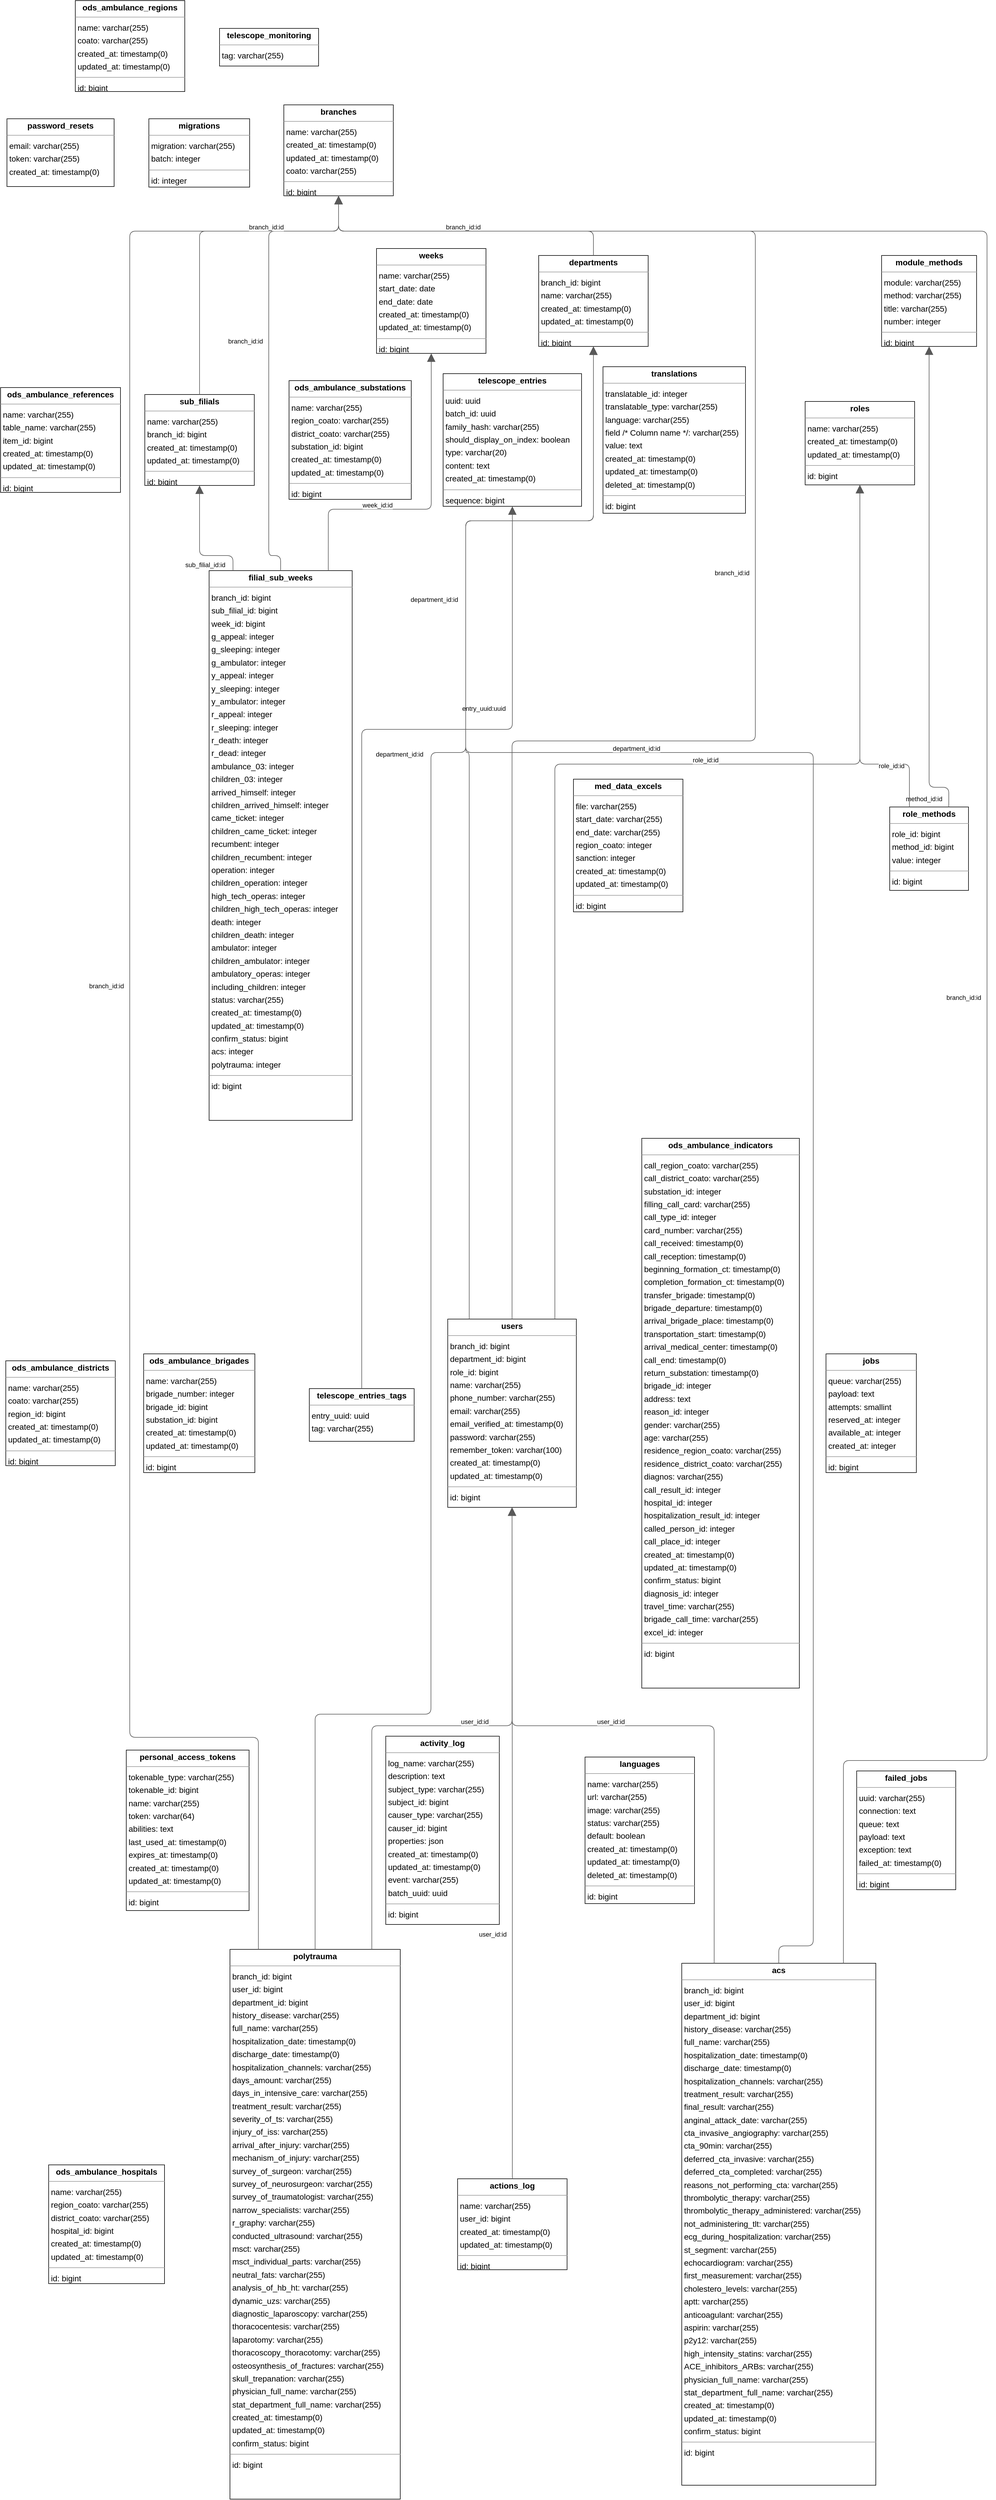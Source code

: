 <mxGraphModel dx="0" dy="0" grid="1" gridSize="10" guides="1" tooltips="1" connect="1" arrows="1" fold="1" page="0" pageScale="1" background="none" math="0" shadow="0">
  <root>
    <mxCell id="0" />
    <mxCell id="1" parent="0" />
    <mxCell id="node19" parent="1" vertex="1" value="&lt;p style=&quot;margin:0px;margin-top:4px;text-align:center;&quot;&gt;&lt;b&gt;acs&lt;/b&gt;&lt;/p&gt;&lt;hr size=&quot;1&quot;/&gt;&lt;p style=&quot;margin:0 0 0 4px;line-height:1.6;&quot;&gt; branch_id: bigint&lt;br/&gt; user_id: bigint&lt;br/&gt; department_id: bigint&lt;br/&gt; history_disease: varchar(255)&lt;br/&gt; full_name: varchar(255)&lt;br/&gt; hospitalization_date: timestamp(0)&lt;br/&gt; discharge_date: timestamp(0)&lt;br/&gt; hospitalization_channels: varchar(255)&lt;br/&gt; treatment_result: varchar(255)&lt;br/&gt; final_result: varchar(255)&lt;br/&gt; anginal_attack_date: varchar(255)&lt;br/&gt; cta_invasive_angiography: varchar(255)&lt;br/&gt; cta_90min: varchar(255)&lt;br/&gt; deferred_cta_invasive: varchar(255)&lt;br/&gt; deferred_cta_completed: varchar(255)&lt;br/&gt; reasons_not_performing_cta: varchar(255)&lt;br/&gt; thrombolytic_therapy: varchar(255)&lt;br/&gt; thrombolytic_therapy_administered: varchar(255)&lt;br/&gt; not_administering_tlt: varchar(255)&lt;br/&gt; ecg_during_hospitalization: varchar(255)&lt;br/&gt; st_segment: varchar(255)&lt;br/&gt; echocardiogram: varchar(255)&lt;br/&gt; first_measurement: varchar(255)&lt;br/&gt; cholestero_levels: varchar(255)&lt;br/&gt; aptt: varchar(255)&lt;br/&gt; anticoagulant: varchar(255)&lt;br/&gt; aspirin: varchar(255)&lt;br/&gt; p2y12: varchar(255)&lt;br/&gt; high_intensity_statins: varchar(255)&lt;br/&gt; ACE_inhibitors_ARBs: varchar(255)&lt;br/&gt; physician_full_name: varchar(255)&lt;br/&gt; stat_department_full_name: varchar(255)&lt;br/&gt; created_at: timestamp(0)&lt;br/&gt; updated_at: timestamp(0)&lt;br/&gt; confirm_status: bigint&lt;/p&gt;&lt;hr size=&quot;1&quot;/&gt;&lt;p style=&quot;margin:0 0 0 4px;line-height:1.6;&quot;&gt; id: bigint&lt;/p&gt;" style="verticalAlign=top;align=left;overflow=fill;fontSize=14;fontFamily=Helvetica;html=1;rounded=0;shadow=0;comic=0;labelBackgroundColor=none;strokeWidth=1;">
      <mxGeometry x="1009" y="2914" width="335" height="901" as="geometry" />
    </mxCell>
    <mxCell id="node12" parent="1" vertex="1" value="&lt;p style=&quot;margin:0px;margin-top:4px;text-align:center;&quot;&gt;&lt;b&gt;actions_log&lt;/b&gt;&lt;/p&gt;&lt;hr size=&quot;1&quot;/&gt;&lt;p style=&quot;margin:0 0 0 4px;line-height:1.6;&quot;&gt; name: varchar(255)&lt;br/&gt; user_id: bigint&lt;br/&gt; created_at: timestamp(0)&lt;br/&gt; updated_at: timestamp(0)&lt;/p&gt;&lt;hr size=&quot;1&quot;/&gt;&lt;p style=&quot;margin:0 0 0 4px;line-height:1.6;&quot;&gt; id: bigint&lt;/p&gt;" style="verticalAlign=top;align=left;overflow=fill;fontSize=14;fontFamily=Helvetica;html=1;rounded=0;shadow=0;comic=0;labelBackgroundColor=none;strokeWidth=1;">
      <mxGeometry x="622" y="3286" width="189" height="157" as="geometry" />
    </mxCell>
    <mxCell id="node15" parent="1" vertex="1" value="&lt;p style=&quot;margin:0px;margin-top:4px;text-align:center;&quot;&gt;&lt;b&gt;activity_log&lt;/b&gt;&lt;/p&gt;&lt;hr size=&quot;1&quot;/&gt;&lt;p style=&quot;margin:0 0 0 4px;line-height:1.6;&quot;&gt; log_name: varchar(255)&lt;br/&gt; description: text&lt;br/&gt; subject_type: varchar(255)&lt;br/&gt; subject_id: bigint&lt;br/&gt; causer_type: varchar(255)&lt;br/&gt; causer_id: bigint&lt;br/&gt; properties: json&lt;br/&gt; created_at: timestamp(0)&lt;br/&gt; updated_at: timestamp(0)&lt;br/&gt; event: varchar(255)&lt;br/&gt; batch_uuid: uuid&lt;/p&gt;&lt;hr size=&quot;1&quot;/&gt;&lt;p style=&quot;margin:0 0 0 4px;line-height:1.6;&quot;&gt; id: bigint&lt;/p&gt;" style="verticalAlign=top;align=left;overflow=fill;fontSize=14;fontFamily=Helvetica;html=1;rounded=0;shadow=0;comic=0;labelBackgroundColor=none;strokeWidth=1;">
      <mxGeometry x="498" y="2522" width="196" height="325" as="geometry" />
    </mxCell>
    <mxCell id="node3" parent="1" vertex="1" value="&lt;p style=&quot;margin:0px;margin-top:4px;text-align:center;&quot;&gt;&lt;b&gt;branches&lt;/b&gt;&lt;/p&gt;&lt;hr size=&quot;1&quot;/&gt;&lt;p style=&quot;margin:0 0 0 4px;line-height:1.6;&quot;&gt; name: varchar(255)&lt;br/&gt; created_at: timestamp(0)&lt;br/&gt; updated_at: timestamp(0)&lt;br/&gt; coato: varchar(255)&lt;/p&gt;&lt;hr size=&quot;1&quot;/&gt;&lt;p style=&quot;margin:0 0 0 4px;line-height:1.6;&quot;&gt; id: bigint&lt;/p&gt;" style="verticalAlign=top;align=left;overflow=fill;fontSize=14;fontFamily=Helvetica;html=1;rounded=0;shadow=0;comic=0;labelBackgroundColor=none;strokeWidth=1;">
      <mxGeometry x="322" y="-294" width="189" height="157" as="geometry" />
    </mxCell>
    <mxCell id="node2" parent="1" vertex="1" value="&lt;p style=&quot;margin:0px;margin-top:4px;text-align:center;&quot;&gt;&lt;b&gt;departments&lt;/b&gt;&lt;/p&gt;&lt;hr size=&quot;1&quot;/&gt;&lt;p style=&quot;margin:0 0 0 4px;line-height:1.6;&quot;&gt; branch_id: bigint&lt;br/&gt; name: varchar(255)&lt;br/&gt; created_at: timestamp(0)&lt;br/&gt; updated_at: timestamp(0)&lt;/p&gt;&lt;hr size=&quot;1&quot;/&gt;&lt;p style=&quot;margin:0 0 0 4px;line-height:1.6;&quot;&gt; id: bigint&lt;/p&gt;" style="verticalAlign=top;align=left;overflow=fill;fontSize=14;fontFamily=Helvetica;html=1;rounded=0;shadow=0;comic=0;labelBackgroundColor=none;strokeWidth=1;">
      <mxGeometry x="762" y="-34" width="189" height="157" as="geometry" />
    </mxCell>
    <mxCell id="node9" parent="1" vertex="1" value="&lt;p style=&quot;margin:0px;margin-top:4px;text-align:center;&quot;&gt;&lt;b&gt;failed_jobs&lt;/b&gt;&lt;/p&gt;&lt;hr size=&quot;1&quot;/&gt;&lt;p style=&quot;margin:0 0 0 4px;line-height:1.6;&quot;&gt; uuid: varchar(255)&lt;br/&gt; connection: text&lt;br/&gt; queue: text&lt;br/&gt; payload: text&lt;br/&gt; exception: text&lt;br/&gt; failed_at: timestamp(0)&lt;/p&gt;&lt;hr size=&quot;1&quot;/&gt;&lt;p style=&quot;margin:0 0 0 4px;line-height:1.6;&quot;&gt; id: bigint&lt;/p&gt;" style="verticalAlign=top;align=left;overflow=fill;fontSize=14;fontFamily=Helvetica;html=1;rounded=0;shadow=0;comic=0;labelBackgroundColor=none;strokeWidth=1;">
      <mxGeometry x="1311" y="2582" width="171" height="205" as="geometry" />
    </mxCell>
    <mxCell id="node29" parent="1" vertex="1" value="&lt;p style=&quot;margin:0px;margin-top:4px;text-align:center;&quot;&gt;&lt;b&gt;filial_sub_weeks&lt;/b&gt;&lt;/p&gt;&lt;hr size=&quot;1&quot;/&gt;&lt;p style=&quot;margin:0 0 0 4px;line-height:1.6;&quot;&gt; branch_id: bigint&lt;br/&gt; sub_filial_id: bigint&lt;br/&gt; week_id: bigint&lt;br/&gt; g_appeal: integer&lt;br/&gt; g_sleeping: integer&lt;br/&gt; g_ambulator: integer&lt;br/&gt; y_appeal: integer&lt;br/&gt; y_sleeping: integer&lt;br/&gt; y_ambulator: integer&lt;br/&gt; r_appeal: integer&lt;br/&gt; r_sleeping: integer&lt;br/&gt; r_death: integer&lt;br/&gt; r_dead: integer&lt;br/&gt; ambulance_03: integer&lt;br/&gt; children_03: integer&lt;br/&gt; arrived_himself: integer&lt;br/&gt; children_arrived_himself: integer&lt;br/&gt; came_ticket: integer&lt;br/&gt; children_came_ticket: integer&lt;br/&gt; recumbent: integer&lt;br/&gt; children_recumbent: integer&lt;br/&gt; operation: integer&lt;br/&gt; children_operation: integer&lt;br/&gt; high_tech_operas: integer&lt;br/&gt; children_high_tech_operas: integer&lt;br/&gt; death: integer&lt;br/&gt; children_death: integer&lt;br/&gt; ambulator: integer&lt;br/&gt; children_ambulator: integer&lt;br/&gt; ambulatory_operas: integer&lt;br/&gt; including_children: integer&lt;br/&gt; status: varchar(255)&lt;br/&gt; created_at: timestamp(0)&lt;br/&gt; updated_at: timestamp(0)&lt;br/&gt; confirm_status: bigint&lt;br/&gt; acs: integer&lt;br/&gt; polytrauma: integer&lt;/p&gt;&lt;hr size=&quot;1&quot;/&gt;&lt;p style=&quot;margin:0 0 0 4px;line-height:1.6;&quot;&gt; id: bigint&lt;/p&gt;" style="verticalAlign=top;align=left;overflow=fill;fontSize=14;fontFamily=Helvetica;html=1;rounded=0;shadow=0;comic=0;labelBackgroundColor=none;strokeWidth=1;">
      <mxGeometry x="193" y="510" width="247" height="949" as="geometry" />
    </mxCell>
    <mxCell id="node10" parent="1" vertex="1" value="&lt;p style=&quot;margin:0px;margin-top:4px;text-align:center;&quot;&gt;&lt;b&gt;jobs&lt;/b&gt;&lt;/p&gt;&lt;hr size=&quot;1&quot;/&gt;&lt;p style=&quot;margin:0 0 0 4px;line-height:1.6;&quot;&gt; queue: varchar(255)&lt;br/&gt; payload: text&lt;br/&gt; attempts: smallint&lt;br/&gt; reserved_at: integer&lt;br/&gt; available_at: integer&lt;br/&gt; created_at: integer&lt;/p&gt;&lt;hr size=&quot;1&quot;/&gt;&lt;p style=&quot;margin:0 0 0 4px;line-height:1.6;&quot;&gt; id: bigint&lt;/p&gt;" style="verticalAlign=top;align=left;overflow=fill;fontSize=14;fontFamily=Helvetica;html=1;rounded=0;shadow=0;comic=0;labelBackgroundColor=none;strokeWidth=1;">
      <mxGeometry x="1258" y="1862" width="156" height="205" as="geometry" />
    </mxCell>
    <mxCell id="node14" parent="1" vertex="1" value="&lt;p style=&quot;margin:0px;margin-top:4px;text-align:center;&quot;&gt;&lt;b&gt;languages&lt;/b&gt;&lt;/p&gt;&lt;hr size=&quot;1&quot;/&gt;&lt;p style=&quot;margin:0 0 0 4px;line-height:1.6;&quot;&gt; name: varchar(255)&lt;br/&gt; url: varchar(255)&lt;br/&gt; image: varchar(255)&lt;br/&gt; status: varchar(255)&lt;br/&gt; default: boolean&lt;br/&gt; created_at: timestamp(0)&lt;br/&gt; updated_at: timestamp(0)&lt;br/&gt; deleted_at: timestamp(0)&lt;/p&gt;&lt;hr size=&quot;1&quot;/&gt;&lt;p style=&quot;margin:0 0 0 4px;line-height:1.6;&quot;&gt; id: bigint&lt;/p&gt;" style="verticalAlign=top;align=left;overflow=fill;fontSize=14;fontFamily=Helvetica;html=1;rounded=0;shadow=0;comic=0;labelBackgroundColor=none;strokeWidth=1;">
      <mxGeometry x="842" y="2558" width="189" height="253" as="geometry" />
    </mxCell>
    <mxCell id="node5" parent="1" vertex="1" value="&lt;p style=&quot;margin:0px;margin-top:4px;text-align:center;&quot;&gt;&lt;b&gt;med_data_excels&lt;/b&gt;&lt;/p&gt;&lt;hr size=&quot;1&quot;/&gt;&lt;p style=&quot;margin:0 0 0 4px;line-height:1.6;&quot;&gt; file: varchar(255)&lt;br/&gt; start_date: varchar(255)&lt;br/&gt; end_date: varchar(255)&lt;br/&gt; region_coato: integer&lt;br/&gt; sanction: integer&lt;br/&gt; created_at: timestamp(0)&lt;br/&gt; updated_at: timestamp(0)&lt;/p&gt;&lt;hr size=&quot;1&quot;/&gt;&lt;p style=&quot;margin:0 0 0 4px;line-height:1.6;&quot;&gt; id: bigint&lt;/p&gt;" style="verticalAlign=top;align=left;overflow=fill;fontSize=14;fontFamily=Helvetica;html=1;rounded=0;shadow=0;comic=0;labelBackgroundColor=none;strokeWidth=1;">
      <mxGeometry x="822" y="870" width="189" height="229" as="geometry" />
    </mxCell>
    <mxCell id="node24" parent="1" vertex="1" value="&lt;p style=&quot;margin:0px;margin-top:4px;text-align:center;&quot;&gt;&lt;b&gt;migrations&lt;/b&gt;&lt;/p&gt;&lt;hr size=&quot;1&quot;/&gt;&lt;p style=&quot;margin:0 0 0 4px;line-height:1.6;&quot;&gt; migration: varchar(255)&lt;br/&gt; batch: integer&lt;/p&gt;&lt;hr size=&quot;1&quot;/&gt;&lt;p style=&quot;margin:0 0 0 4px;line-height:1.6;&quot;&gt; id: integer&lt;/p&gt;" style="verticalAlign=top;align=left;overflow=fill;fontSize=14;fontFamily=Helvetica;html=1;rounded=0;shadow=0;comic=0;labelBackgroundColor=none;strokeWidth=1;">
      <mxGeometry x="89" y="-270" width="174" height="118" as="geometry" />
    </mxCell>
    <mxCell id="node0" parent="1" vertex="1" value="&lt;p style=&quot;margin:0px;margin-top:4px;text-align:center;&quot;&gt;&lt;b&gt;module_methods&lt;/b&gt;&lt;/p&gt;&lt;hr size=&quot;1&quot;/&gt;&lt;p style=&quot;margin:0 0 0 4px;line-height:1.6;&quot;&gt; module: varchar(255)&lt;br/&gt; method: varchar(255)&lt;br/&gt; title: varchar(255)&lt;br/&gt; number: integer&lt;/p&gt;&lt;hr size=&quot;1&quot;/&gt;&lt;p style=&quot;margin:0 0 0 4px;line-height:1.6;&quot;&gt; id: bigint&lt;/p&gt;" style="verticalAlign=top;align=left;overflow=fill;fontSize=14;fontFamily=Helvetica;html=1;rounded=0;shadow=0;comic=0;labelBackgroundColor=none;strokeWidth=1;">
      <mxGeometry x="1354" y="-34" width="164" height="157" as="geometry" />
    </mxCell>
    <mxCell id="node20" parent="1" vertex="1" value="&lt;p style=&quot;margin:0px;margin-top:4px;text-align:center;&quot;&gt;&lt;b&gt;ods_ambulance_brigades&lt;/b&gt;&lt;/p&gt;&lt;hr size=&quot;1&quot;/&gt;&lt;p style=&quot;margin:0 0 0 4px;line-height:1.6;&quot;&gt; name: varchar(255)&lt;br/&gt; brigade_number: integer&lt;br/&gt; brigade_id: bigint&lt;br/&gt; substation_id: bigint&lt;br/&gt; created_at: timestamp(0)&lt;br/&gt; updated_at: timestamp(0)&lt;/p&gt;&lt;hr size=&quot;1&quot;/&gt;&lt;p style=&quot;margin:0 0 0 4px;line-height:1.6;&quot;&gt; id: bigint&lt;/p&gt;" style="verticalAlign=top;align=left;overflow=fill;fontSize=14;fontFamily=Helvetica;html=1;rounded=0;shadow=0;comic=0;labelBackgroundColor=none;strokeWidth=1;">
      <mxGeometry x="80" y="1862" width="192" height="205" as="geometry" />
    </mxCell>
    <mxCell id="node4" parent="1" vertex="1" value="&lt;p style=&quot;margin:0px;margin-top:4px;text-align:center;&quot;&gt;&lt;b&gt;ods_ambulance_districts&lt;/b&gt;&lt;/p&gt;&lt;hr size=&quot;1&quot;/&gt;&lt;p style=&quot;margin:0 0 0 4px;line-height:1.6;&quot;&gt; name: varchar(255)&lt;br/&gt; coato: varchar(255)&lt;br/&gt; region_id: bigint&lt;br/&gt; created_at: timestamp(0)&lt;br/&gt; updated_at: timestamp(0)&lt;/p&gt;&lt;hr size=&quot;1&quot;/&gt;&lt;p style=&quot;margin:0 0 0 4px;line-height:1.6;&quot;&gt; id: bigint&lt;/p&gt;" style="verticalAlign=top;align=left;overflow=fill;fontSize=14;fontFamily=Helvetica;html=1;rounded=0;shadow=0;comic=0;labelBackgroundColor=none;strokeWidth=1;">
      <mxGeometry x="-158" y="1874" width="189" height="181" as="geometry" />
    </mxCell>
    <mxCell id="node23" parent="1" vertex="1" value="&lt;p style=&quot;margin:0px;margin-top:4px;text-align:center;&quot;&gt;&lt;b&gt;ods_ambulance_hospitals&lt;/b&gt;&lt;/p&gt;&lt;hr size=&quot;1&quot;/&gt;&lt;p style=&quot;margin:0 0 0 4px;line-height:1.6;&quot;&gt; name: varchar(255)&lt;br/&gt; region_coato: varchar(255)&lt;br/&gt; district_coato: varchar(255)&lt;br/&gt; hospital_id: bigint&lt;br/&gt; created_at: timestamp(0)&lt;br/&gt; updated_at: timestamp(0)&lt;/p&gt;&lt;hr size=&quot;1&quot;/&gt;&lt;p style=&quot;margin:0 0 0 4px;line-height:1.6;&quot;&gt; id: bigint&lt;/p&gt;" style="verticalAlign=top;align=left;overflow=fill;fontSize=14;fontFamily=Helvetica;html=1;rounded=0;shadow=0;comic=0;labelBackgroundColor=none;strokeWidth=1;">
      <mxGeometry x="-84" y="3262" width="200" height="205" as="geometry" />
    </mxCell>
    <mxCell id="node17" parent="1" vertex="1" value="&lt;p style=&quot;margin:0px;margin-top:4px;text-align:center;&quot;&gt;&lt;b&gt;ods_ambulance_indicators&lt;/b&gt;&lt;/p&gt;&lt;hr size=&quot;1&quot;/&gt;&lt;p style=&quot;margin:0 0 0 4px;line-height:1.6;&quot;&gt; call_region_coato: varchar(255)&lt;br/&gt; call_district_coato: varchar(255)&lt;br/&gt; substation_id: integer&lt;br/&gt; filling_call_card: varchar(255)&lt;br/&gt; call_type_id: integer&lt;br/&gt; card_number: varchar(255)&lt;br/&gt; call_received: timestamp(0)&lt;br/&gt; call_reception: timestamp(0)&lt;br/&gt; beginning_formation_ct: timestamp(0)&lt;br/&gt; completion_formation_ct: timestamp(0)&lt;br/&gt; transfer_brigade: timestamp(0)&lt;br/&gt; brigade_departure: timestamp(0)&lt;br/&gt; arrival_brigade_place: timestamp(0)&lt;br/&gt; transportation_start: timestamp(0)&lt;br/&gt; arrival_medical_center: timestamp(0)&lt;br/&gt; call_end: timestamp(0)&lt;br/&gt; return_substation: timestamp(0)&lt;br/&gt; brigade_id: integer&lt;br/&gt; address: text&lt;br/&gt; reason_id: integer&lt;br/&gt; gender: varchar(255)&lt;br/&gt; age: varchar(255)&lt;br/&gt; residence_region_coato: varchar(255)&lt;br/&gt; residence_district_coato: varchar(255)&lt;br/&gt; diagnos: varchar(255)&lt;br/&gt; call_result_id: integer&lt;br/&gt; hospital_id: integer&lt;br/&gt; hospitalization_result_id: integer&lt;br/&gt; called_person_id: integer&lt;br/&gt; call_place_id: integer&lt;br/&gt; created_at: timestamp(0)&lt;br/&gt; updated_at: timestamp(0)&lt;br/&gt; confirm_status: bigint&lt;br/&gt; diagnosis_id: integer&lt;br/&gt; travel_time: varchar(255)&lt;br/&gt; brigade_call_time: varchar(255)&lt;br/&gt; excel_id: integer&lt;/p&gt;&lt;hr size=&quot;1&quot;/&gt;&lt;p style=&quot;margin:0 0 0 4px;line-height:1.6;&quot;&gt; id: bigint&lt;/p&gt;" style="verticalAlign=top;align=left;overflow=fill;fontSize=14;fontFamily=Helvetica;html=1;rounded=0;shadow=0;comic=0;labelBackgroundColor=none;strokeWidth=1;">
      <mxGeometry x="940" y="1490" width="272" height="949" as="geometry" />
    </mxCell>
    <mxCell id="node25" parent="1" vertex="1" value="&lt;p style=&quot;margin:0px;margin-top:4px;text-align:center;&quot;&gt;&lt;b&gt;ods_ambulance_references&lt;/b&gt;&lt;/p&gt;&lt;hr size=&quot;1&quot;/&gt;&lt;p style=&quot;margin:0 0 0 4px;line-height:1.6;&quot;&gt; name: varchar(255)&lt;br/&gt; table_name: varchar(255)&lt;br/&gt; item_id: bigint&lt;br/&gt; created_at: timestamp(0)&lt;br/&gt; updated_at: timestamp(0)&lt;/p&gt;&lt;hr size=&quot;1&quot;/&gt;&lt;p style=&quot;margin:0 0 0 4px;line-height:1.6;&quot;&gt; id: bigint&lt;/p&gt;" style="verticalAlign=top;align=left;overflow=fill;fontSize=14;fontFamily=Helvetica;html=1;rounded=0;shadow=0;comic=0;labelBackgroundColor=none;strokeWidth=1;">
      <mxGeometry x="-167" y="194" width="207" height="181" as="geometry" />
    </mxCell>
    <mxCell id="node28" parent="1" vertex="1" value="&lt;p style=&quot;margin:0px;margin-top:4px;text-align:center;&quot;&gt;&lt;b&gt;ods_ambulance_regions&lt;/b&gt;&lt;/p&gt;&lt;hr size=&quot;1&quot;/&gt;&lt;p style=&quot;margin:0 0 0 4px;line-height:1.6;&quot;&gt; name: varchar(255)&lt;br/&gt; coato: varchar(255)&lt;br/&gt; created_at: timestamp(0)&lt;br/&gt; updated_at: timestamp(0)&lt;/p&gt;&lt;hr size=&quot;1&quot;/&gt;&lt;p style=&quot;margin:0 0 0 4px;line-height:1.6;&quot;&gt; id: bigint&lt;/p&gt;" style="verticalAlign=top;align=left;overflow=fill;fontSize=14;fontFamily=Helvetica;html=1;rounded=0;shadow=0;comic=0;labelBackgroundColor=none;strokeWidth=1;">
      <mxGeometry x="-38" y="-474" width="189" height="157" as="geometry" />
    </mxCell>
    <mxCell id="node8" parent="1" vertex="1" value="&lt;p style=&quot;margin:0px;margin-top:4px;text-align:center;&quot;&gt;&lt;b&gt;ods_ambulance_substations&lt;/b&gt;&lt;/p&gt;&lt;hr size=&quot;1&quot;/&gt;&lt;p style=&quot;margin:0 0 0 4px;line-height:1.6;&quot;&gt; name: varchar(255)&lt;br/&gt; region_coato: varchar(255)&lt;br/&gt; district_coato: varchar(255)&lt;br/&gt; substation_id: bigint&lt;br/&gt; created_at: timestamp(0)&lt;br/&gt; updated_at: timestamp(0)&lt;/p&gt;&lt;hr size=&quot;1&quot;/&gt;&lt;p style=&quot;margin:0 0 0 4px;line-height:1.6;&quot;&gt; id: bigint&lt;/p&gt;" style="verticalAlign=top;align=left;overflow=fill;fontSize=14;fontFamily=Helvetica;html=1;rounded=0;shadow=0;comic=0;labelBackgroundColor=none;strokeWidth=1;">
      <mxGeometry x="331" y="182" width="211" height="205" as="geometry" />
    </mxCell>
    <mxCell id="node30" parent="1" vertex="1" value="&lt;p style=&quot;margin:0px;margin-top:4px;text-align:center;&quot;&gt;&lt;b&gt;password_resets&lt;/b&gt;&lt;/p&gt;&lt;hr size=&quot;1&quot;/&gt;&lt;p style=&quot;margin:0 0 0 4px;line-height:1.6;&quot;&gt; email: varchar(255)&lt;br/&gt; token: varchar(255)&lt;br/&gt; created_at: timestamp(0)&lt;/p&gt;" style="verticalAlign=top;align=left;overflow=fill;fontSize=14;fontFamily=Helvetica;html=1;rounded=0;shadow=0;comic=0;labelBackgroundColor=none;strokeWidth=1;">
      <mxGeometry x="-156" y="-270" width="185" height="117" as="geometry" />
    </mxCell>
    <mxCell id="node21" parent="1" vertex="1" value="&lt;p style=&quot;margin:0px;margin-top:4px;text-align:center;&quot;&gt;&lt;b&gt;personal_access_tokens&lt;/b&gt;&lt;/p&gt;&lt;hr size=&quot;1&quot;/&gt;&lt;p style=&quot;margin:0 0 0 4px;line-height:1.6;&quot;&gt; tokenable_type: varchar(255)&lt;br/&gt; tokenable_id: bigint&lt;br/&gt; name: varchar(255)&lt;br/&gt; token: varchar(64)&lt;br/&gt; abilities: text&lt;br/&gt; last_used_at: timestamp(0)&lt;br/&gt; expires_at: timestamp(0)&lt;br/&gt; created_at: timestamp(0)&lt;br/&gt; updated_at: timestamp(0)&lt;/p&gt;&lt;hr size=&quot;1&quot;/&gt;&lt;p style=&quot;margin:0 0 0 4px;line-height:1.6;&quot;&gt; id: bigint&lt;/p&gt;" style="verticalAlign=top;align=left;overflow=fill;fontSize=14;fontFamily=Helvetica;html=1;rounded=0;shadow=0;comic=0;labelBackgroundColor=none;strokeWidth=1;">
      <mxGeometry x="50" y="2546" width="212" height="277" as="geometry" />
    </mxCell>
    <mxCell id="node22" parent="1" vertex="1" value="&lt;p style=&quot;margin:0px;margin-top:4px;text-align:center;&quot;&gt;&lt;b&gt;polytrauma&lt;/b&gt;&lt;/p&gt;&lt;hr size=&quot;1&quot;/&gt;&lt;p style=&quot;margin:0 0 0 4px;line-height:1.6;&quot;&gt; branch_id: bigint&lt;br/&gt; user_id: bigint&lt;br/&gt; department_id: bigint&lt;br/&gt; history_disease: varchar(255)&lt;br/&gt; full_name: varchar(255)&lt;br/&gt; hospitalization_date: timestamp(0)&lt;br/&gt; discharge_date: timestamp(0)&lt;br/&gt; hospitalization_channels: varchar(255)&lt;br/&gt; days_amount: varchar(255)&lt;br/&gt; days_in_intensive_care: varchar(255)&lt;br/&gt; treatment_result: varchar(255)&lt;br/&gt; severity_of_ts: varchar(255)&lt;br/&gt; injury_of_iss: varchar(255)&lt;br/&gt; arrival_after_injury: varchar(255)&lt;br/&gt; mechanism_of_injury: varchar(255)&lt;br/&gt; survey_of_surgeon: varchar(255)&lt;br/&gt; survey_of_neurosurgeon: varchar(255)&lt;br/&gt; survey_of_traumatologist: varchar(255)&lt;br/&gt; narrow_specialists: varchar(255)&lt;br/&gt; r_graphy: varchar(255)&lt;br/&gt; conducted_ultrasound: varchar(255)&lt;br/&gt; msct: varchar(255)&lt;br/&gt; msct_individual_parts: varchar(255)&lt;br/&gt; neutral_fats: varchar(255)&lt;br/&gt; analysis_of_hb_ht: varchar(255)&lt;br/&gt; dynamic_uzs: varchar(255)&lt;br/&gt; diagnostic_laparoscopy: varchar(255)&lt;br/&gt; thoracocentesis: varchar(255)&lt;br/&gt; laparotomy: varchar(255)&lt;br/&gt; thoracoscopy_thoracotomy: varchar(255)&lt;br/&gt; osteosynthesis_of_fractures: varchar(255)&lt;br/&gt; skull_trepanation: varchar(255)&lt;br/&gt; physician_full_name: varchar(255)&lt;br/&gt; stat_department_full_name: varchar(255)&lt;br/&gt; created_at: timestamp(0)&lt;br/&gt; updated_at: timestamp(0)&lt;br/&gt; confirm_status: bigint&lt;/p&gt;&lt;hr size=&quot;1&quot;/&gt;&lt;p style=&quot;margin:0 0 0 4px;line-height:1.6;&quot;&gt; id: bigint&lt;/p&gt;" style="verticalAlign=top;align=left;overflow=fill;fontSize=14;fontFamily=Helvetica;html=1;rounded=0;shadow=0;comic=0;labelBackgroundColor=none;strokeWidth=1;">
      <mxGeometry x="229" y="2890" width="294" height="949" as="geometry" />
    </mxCell>
    <mxCell id="node27" parent="1" vertex="1" value="&lt;p style=&quot;margin:0px;margin-top:4px;text-align:center;&quot;&gt;&lt;b&gt;role_methods&lt;/b&gt;&lt;/p&gt;&lt;hr size=&quot;1&quot;/&gt;&lt;p style=&quot;margin:0 0 0 4px;line-height:1.6;&quot;&gt; role_id: bigint&lt;br/&gt; method_id: bigint&lt;br/&gt; value: integer&lt;/p&gt;&lt;hr size=&quot;1&quot;/&gt;&lt;p style=&quot;margin:0 0 0 4px;line-height:1.6;&quot;&gt; id: bigint&lt;/p&gt;" style="verticalAlign=top;align=left;overflow=fill;fontSize=14;fontFamily=Helvetica;html=1;rounded=0;shadow=0;comic=0;labelBackgroundColor=none;strokeWidth=1;">
      <mxGeometry x="1368" y="918" width="136" height="144" as="geometry" />
    </mxCell>
    <mxCell id="node18" parent="1" vertex="1" value="&lt;p style=&quot;margin:0px;margin-top:4px;text-align:center;&quot;&gt;&lt;b&gt;roles&lt;/b&gt;&lt;/p&gt;&lt;hr size=&quot;1&quot;/&gt;&lt;p style=&quot;margin:0 0 0 4px;line-height:1.6;&quot;&gt; name: varchar(255)&lt;br/&gt; created_at: timestamp(0)&lt;br/&gt; updated_at: timestamp(0)&lt;/p&gt;&lt;hr size=&quot;1&quot;/&gt;&lt;p style=&quot;margin:0 0 0 4px;line-height:1.6;&quot;&gt; id: bigint&lt;/p&gt;" style="verticalAlign=top;align=left;overflow=fill;fontSize=14;fontFamily=Helvetica;html=1;rounded=0;shadow=0;comic=0;labelBackgroundColor=none;strokeWidth=1;">
      <mxGeometry x="1222" y="218" width="189" height="144" as="geometry" />
    </mxCell>
    <mxCell id="node7" parent="1" vertex="1" value="&lt;p style=&quot;margin:0px;margin-top:4px;text-align:center;&quot;&gt;&lt;b&gt;sub_filials&lt;/b&gt;&lt;/p&gt;&lt;hr size=&quot;1&quot;/&gt;&lt;p style=&quot;margin:0 0 0 4px;line-height:1.6;&quot;&gt; name: varchar(255)&lt;br/&gt; branch_id: bigint&lt;br/&gt; created_at: timestamp(0)&lt;br/&gt; updated_at: timestamp(0)&lt;/p&gt;&lt;hr size=&quot;1&quot;/&gt;&lt;p style=&quot;margin:0 0 0 4px;line-height:1.6;&quot;&gt; id: bigint&lt;/p&gt;" style="verticalAlign=top;align=left;overflow=fill;fontSize=14;fontFamily=Helvetica;html=1;rounded=0;shadow=0;comic=0;labelBackgroundColor=none;strokeWidth=1;">
      <mxGeometry x="82" y="206" width="189" height="157" as="geometry" />
    </mxCell>
    <mxCell id="node6" parent="1" vertex="1" value="&lt;p style=&quot;margin:0px;margin-top:4px;text-align:center;&quot;&gt;&lt;b&gt;telescope_entries&lt;/b&gt;&lt;/p&gt;&lt;hr size=&quot;1&quot;/&gt;&lt;p style=&quot;margin:0 0 0 4px;line-height:1.6;&quot;&gt; uuid: uuid&lt;br/&gt; batch_id: uuid&lt;br/&gt; family_hash: varchar(255)&lt;br/&gt; should_display_on_index: boolean&lt;br/&gt; type: varchar(20)&lt;br/&gt; content: text&lt;br/&gt; created_at: timestamp(0)&lt;/p&gt;&lt;hr size=&quot;1&quot;/&gt;&lt;p style=&quot;margin:0 0 0 4px;line-height:1.6;&quot;&gt; sequence: bigint&lt;/p&gt;" style="verticalAlign=top;align=left;overflow=fill;fontSize=14;fontFamily=Helvetica;html=1;rounded=0;shadow=0;comic=0;labelBackgroundColor=none;strokeWidth=1;">
      <mxGeometry x="597" y="170" width="239" height="229" as="geometry" />
    </mxCell>
    <mxCell id="node16" parent="1" vertex="1" value="&lt;p style=&quot;margin:0px;margin-top:4px;text-align:center;&quot;&gt;&lt;b&gt;telescope_entries_tags&lt;/b&gt;&lt;/p&gt;&lt;hr size=&quot;1&quot;/&gt;&lt;p style=&quot;margin:0 0 0 4px;line-height:1.6;&quot;&gt; entry_uuid: uuid&lt;br/&gt; tag: varchar(255)&lt;/p&gt;" style="verticalAlign=top;align=left;overflow=fill;fontSize=14;fontFamily=Helvetica;html=1;rounded=0;shadow=0;comic=0;labelBackgroundColor=none;strokeWidth=1;">
      <mxGeometry x="366" y="1922" width="181" height="91" as="geometry" />
    </mxCell>
    <mxCell id="node13" parent="1" vertex="1" value="&lt;p style=&quot;margin:0px;margin-top:4px;text-align:center;&quot;&gt;&lt;b&gt;telescope_monitoring&lt;/b&gt;&lt;/p&gt;&lt;hr size=&quot;1&quot;/&gt;&lt;p style=&quot;margin:0 0 0 4px;line-height:1.6;&quot;&gt; tag: varchar(255)&lt;/p&gt;" style="verticalAlign=top;align=left;overflow=fill;fontSize=14;fontFamily=Helvetica;html=1;rounded=0;shadow=0;comic=0;labelBackgroundColor=none;strokeWidth=1;">
      <mxGeometry x="211" y="-426" width="171" height="65" as="geometry" />
    </mxCell>
    <mxCell id="node1" parent="1" vertex="1" value="&lt;p style=&quot;margin:0px;margin-top:4px;text-align:center;&quot;&gt;&lt;b&gt;translations&lt;/b&gt;&lt;/p&gt;&lt;hr size=&quot;1&quot;/&gt;&lt;p style=&quot;margin:0 0 0 4px;line-height:1.6;&quot;&gt; translatable_id: integer&lt;br/&gt; translatable_type: varchar(255)&lt;br/&gt; language: varchar(255)&lt;br/&gt; field  /* Column name */: varchar(255)&lt;br/&gt; value: text&lt;br/&gt; created_at: timestamp(0)&lt;br/&gt; updated_at: timestamp(0)&lt;br/&gt; deleted_at: timestamp(0)&lt;/p&gt;&lt;hr size=&quot;1&quot;/&gt;&lt;p style=&quot;margin:0 0 0 4px;line-height:1.6;&quot;&gt; id: bigint&lt;/p&gt;" style="verticalAlign=top;align=left;overflow=fill;fontSize=14;fontFamily=Helvetica;html=1;rounded=0;shadow=0;comic=0;labelBackgroundColor=none;strokeWidth=1;">
      <mxGeometry x="873" y="158" width="246" height="253" as="geometry" />
    </mxCell>
    <mxCell id="node26" parent="1" vertex="1" value="&lt;p style=&quot;margin:0px;margin-top:4px;text-align:center;&quot;&gt;&lt;b&gt;users&lt;/b&gt;&lt;/p&gt;&lt;hr size=&quot;1&quot;/&gt;&lt;p style=&quot;margin:0 0 0 4px;line-height:1.6;&quot;&gt; branch_id: bigint&lt;br/&gt; department_id: bigint&lt;br/&gt; role_id: bigint&lt;br/&gt; name: varchar(255)&lt;br/&gt; phone_number: varchar(255)&lt;br/&gt; email: varchar(255)&lt;br/&gt; email_verified_at: timestamp(0)&lt;br/&gt; password: varchar(255)&lt;br/&gt; remember_token: varchar(100)&lt;br/&gt; created_at: timestamp(0)&lt;br/&gt; updated_at: timestamp(0)&lt;/p&gt;&lt;hr size=&quot;1&quot;/&gt;&lt;p style=&quot;margin:0 0 0 4px;line-height:1.6;&quot;&gt; id: bigint&lt;/p&gt;" style="verticalAlign=top;align=left;overflow=fill;fontSize=14;fontFamily=Helvetica;html=1;rounded=0;shadow=0;comic=0;labelBackgroundColor=none;strokeWidth=1;">
      <mxGeometry x="605" y="1802" width="222" height="325" as="geometry" />
    </mxCell>
    <mxCell id="node11" parent="1" vertex="1" value="&lt;p style=&quot;margin:0px;margin-top:4px;text-align:center;&quot;&gt;&lt;b&gt;weeks&lt;/b&gt;&lt;/p&gt;&lt;hr size=&quot;1&quot;/&gt;&lt;p style=&quot;margin:0 0 0 4px;line-height:1.6;&quot;&gt; name: varchar(255)&lt;br/&gt; start_date: date&lt;br/&gt; end_date: date&lt;br/&gt; created_at: timestamp(0)&lt;br/&gt; updated_at: timestamp(0)&lt;/p&gt;&lt;hr size=&quot;1&quot;/&gt;&lt;p style=&quot;margin:0 0 0 4px;line-height:1.6;&quot;&gt; id: bigint&lt;/p&gt;" style="verticalAlign=top;align=left;overflow=fill;fontSize=14;fontFamily=Helvetica;html=1;rounded=0;shadow=0;comic=0;labelBackgroundColor=none;strokeWidth=1;">
      <mxGeometry x="482" y="-46" width="189" height="181" as="geometry" />
    </mxCell>
    <mxCell id="edge8" edge="1" value="" parent="1" source="node19" target="node3" style="html=1;rounded=1;edgeStyle=orthogonalEdgeStyle;dashed=0;startArrow=none;endArrow=block;endSize=12;strokeColor=#595959;exitX=0.833;exitY=0.000;exitDx=0;exitDy=0;entryX=0.500;entryY=1.000;entryDx=0;entryDy=0;">
      <mxGeometry width="50" height="50" relative="1" as="geometry">
        <Array as="points">
          <mxPoint x="1288" y="2564" />
          <mxPoint x="1536" y="2564" />
          <mxPoint x="1536" y="-76" />
          <mxPoint x="416" y="-76" />
        </Array>
      </mxGeometry>
    </mxCell>
    <mxCell id="label50" parent="edge8" vertex="1" connectable="0" value="branch_id:id" style="edgeLabel;resizable=0;html=1;align=left;verticalAlign=top;strokeColor=default;">
      <mxGeometry x="1464" y="1234" as="geometry" />
    </mxCell>
    <mxCell id="edge2" edge="1" value="" parent="1" source="node19" target="node2" style="html=1;rounded=1;edgeStyle=orthogonalEdgeStyle;dashed=0;startArrow=none;endArrow=block;endSize=12;strokeColor=#595959;exitX=0.500;exitY=0.000;exitDx=0;exitDy=0;entryX=0.500;entryY=1.000;entryDx=0;entryDy=0;">
      <mxGeometry width="50" height="50" relative="1" as="geometry">
        <Array as="points">
          <mxPoint x="1176" y="2884" />
          <mxPoint x="1236" y="2884" />
          <mxPoint x="1236" y="824" />
          <mxPoint x="636" y="824" />
          <mxPoint x="636" y="424" />
          <mxPoint x="856" y="424" />
        </Array>
      </mxGeometry>
    </mxCell>
    <mxCell id="label14" parent="edge2" vertex="1" connectable="0" value="department_id:id" style="edgeLabel;resizable=0;html=1;align=left;verticalAlign=top;strokeColor=default;">
      <mxGeometry x="888" y="804" as="geometry" />
    </mxCell>
    <mxCell id="edge13" edge="1" value="" parent="1" source="node19" target="node26" style="html=1;rounded=1;edgeStyle=orthogonalEdgeStyle;dashed=0;startArrow=none;endArrow=block;endSize=12;strokeColor=#595959;exitX=0.167;exitY=0.000;exitDx=0;exitDy=0;entryX=0.500;entryY=1.000;entryDx=0;entryDy=0;">
      <mxGeometry width="50" height="50" relative="1" as="geometry">
        <Array as="points">
          <mxPoint x="1064" y="2504" />
          <mxPoint x="716" y="2504" />
        </Array>
      </mxGeometry>
    </mxCell>
    <mxCell id="label80" parent="edge13" vertex="1" connectable="0" value="user_id:id" style="edgeLabel;resizable=0;html=1;align=left;verticalAlign=top;strokeColor=default;">
      <mxGeometry x="861" y="2484" as="geometry" />
    </mxCell>
    <mxCell id="edge0" edge="1" value="" parent="1" source="node12" target="node26" style="html=1;rounded=1;edgeStyle=orthogonalEdgeStyle;dashed=0;startArrow=none;endArrow=block;endSize=12;strokeColor=#595959;exitX=0.500;exitY=0.000;exitDx=0;exitDy=0;entryX=0.500;entryY=1.000;entryDx=0;entryDy=0;">
      <mxGeometry width="50" height="50" relative="1" as="geometry">
        <Array as="points" />
      </mxGeometry>
    </mxCell>
    <mxCell id="label2" parent="edge0" vertex="1" connectable="0" value="user_id:id" style="edgeLabel;resizable=0;html=1;align=left;verticalAlign=top;strokeColor=default;">
      <mxGeometry x="657" y="2851" as="geometry" />
    </mxCell>
    <mxCell id="edge10" edge="1" value="" parent="1" source="node2" target="node3" style="html=1;rounded=1;edgeStyle=orthogonalEdgeStyle;dashed=0;startArrow=none;endArrow=block;endSize=12;strokeColor=#595959;exitX=0.500;exitY=0.000;exitDx=0;exitDy=0;entryX=0.500;entryY=1.000;entryDx=0;entryDy=0;">
      <mxGeometry width="50" height="50" relative="1" as="geometry">
        <Array as="points">
          <mxPoint x="856" y="-76" />
          <mxPoint x="416" y="-76" />
        </Array>
      </mxGeometry>
    </mxCell>
    <mxCell id="label62" parent="edge10" vertex="1" connectable="0" value="branch_id:id" style="edgeLabel;resizable=0;html=1;align=left;verticalAlign=top;strokeColor=default;">
      <mxGeometry x="600" y="-96" as="geometry" />
    </mxCell>
    <mxCell id="edge11" edge="1" value="" parent="1" source="node29" target="node3" style="html=1;rounded=1;edgeStyle=orthogonalEdgeStyle;dashed=0;startArrow=none;endArrow=block;endSize=12;strokeColor=#595959;exitX=0.500;exitY=0.000;exitDx=0;exitDy=0;entryX=0.500;entryY=1.000;entryDx=0;entryDy=0;">
      <mxGeometry width="50" height="50" relative="1" as="geometry">
        <Array as="points">
          <mxPoint x="316" y="484" />
          <mxPoint x="296" y="484" />
          <mxPoint x="296" y="-76" />
          <mxPoint x="416" y="-76" />
        </Array>
      </mxGeometry>
    </mxCell>
    <mxCell id="label68" parent="edge11" vertex="1" connectable="0" value="branch_id:id" style="edgeLabel;resizable=0;html=1;align=left;verticalAlign=top;strokeColor=default;">
      <mxGeometry x="224" y="101" as="geometry" />
    </mxCell>
    <mxCell id="edge4" edge="1" value="" parent="1" source="node29" target="node7" style="html=1;rounded=1;edgeStyle=orthogonalEdgeStyle;dashed=0;startArrow=none;endArrow=block;endSize=12;strokeColor=#595959;exitX=0.167;exitY=0.000;exitDx=0;exitDy=0;entryX=0.500;entryY=1.000;entryDx=0;entryDy=0;">
      <mxGeometry width="50" height="50" relative="1" as="geometry">
        <Array as="points">
          <mxPoint x="234" y="484" />
          <mxPoint x="176" y="484" />
        </Array>
      </mxGeometry>
    </mxCell>
    <mxCell id="label26" parent="edge4" vertex="1" connectable="0" value="sub_filial_id:id" style="edgeLabel;resizable=0;html=1;align=left;verticalAlign=top;strokeColor=default;">
      <mxGeometry x="150" y="487" as="geometry" />
    </mxCell>
    <mxCell id="edge7" edge="1" value="" parent="1" source="node29" target="node11" style="html=1;rounded=1;edgeStyle=orthogonalEdgeStyle;dashed=0;startArrow=none;endArrow=block;endSize=12;strokeColor=#595959;exitX=0.833;exitY=0.000;exitDx=0;exitDy=0;entryX=0.500;entryY=1.000;entryDx=0;entryDy=0;">
      <mxGeometry width="50" height="50" relative="1" as="geometry">
        <Array as="points">
          <mxPoint x="398" y="404" />
          <mxPoint x="576" y="404" />
        </Array>
      </mxGeometry>
    </mxCell>
    <mxCell id="label44" parent="edge7" vertex="1" connectable="0" value="week_id:id" style="edgeLabel;resizable=0;html=1;align=left;verticalAlign=top;strokeColor=default;">
      <mxGeometry x="456" y="384" as="geometry" />
    </mxCell>
    <mxCell id="edge3" edge="1" value="" parent="1" source="node22" target="node3" style="html=1;rounded=1;edgeStyle=orthogonalEdgeStyle;dashed=0;startArrow=none;endArrow=block;endSize=12;strokeColor=#595959;exitX=0.167;exitY=0.000;exitDx=0;exitDy=0;entryX=0.500;entryY=1.000;entryDx=0;entryDy=0;">
      <mxGeometry width="50" height="50" relative="1" as="geometry">
        <Array as="points">
          <mxPoint x="278" y="2524" />
          <mxPoint x="56" y="2524" />
          <mxPoint x="56" y="-76" />
          <mxPoint x="416" y="-76" />
        </Array>
      </mxGeometry>
    </mxCell>
    <mxCell id="label20" parent="edge3" vertex="1" connectable="0" value="branch_id:id" style="edgeLabel;resizable=0;html=1;align=left;verticalAlign=top;strokeColor=default;">
      <mxGeometry x="-16" y="1214" as="geometry" />
    </mxCell>
    <mxCell id="edge9" edge="1" value="" parent="1" source="node22" target="node2" style="html=1;rounded=1;edgeStyle=orthogonalEdgeStyle;dashed=0;startArrow=none;endArrow=block;endSize=12;strokeColor=#595959;exitX=0.500;exitY=0.000;exitDx=0;exitDy=0;entryX=0.500;entryY=1.000;entryDx=0;entryDy=0;">
      <mxGeometry width="50" height="50" relative="1" as="geometry">
        <Array as="points">
          <mxPoint x="376" y="2484" />
          <mxPoint x="576" y="2484" />
          <mxPoint x="576" y="824" />
          <mxPoint x="636" y="824" />
          <mxPoint x="636" y="424" />
          <mxPoint x="856" y="424" />
        </Array>
      </mxGeometry>
    </mxCell>
    <mxCell id="label56" parent="edge9" vertex="1" connectable="0" value="department_id:id" style="edgeLabel;resizable=0;html=1;align=left;verticalAlign=top;strokeColor=default;">
      <mxGeometry x="479" y="814" as="geometry" />
    </mxCell>
    <mxCell id="edge6" edge="1" value="" parent="1" source="node22" target="node26" style="html=1;rounded=1;edgeStyle=orthogonalEdgeStyle;dashed=0;startArrow=none;endArrow=block;endSize=12;strokeColor=#595959;exitX=0.833;exitY=0.000;exitDx=0;exitDy=0;entryX=0.500;entryY=1.000;entryDx=0;entryDy=0;">
      <mxGeometry width="50" height="50" relative="1" as="geometry">
        <Array as="points">
          <mxPoint x="474" y="2504" />
          <mxPoint x="716" y="2504" />
        </Array>
      </mxGeometry>
    </mxCell>
    <mxCell id="label38" parent="edge6" vertex="1" connectable="0" value="user_id:id" style="edgeLabel;resizable=0;html=1;align=left;verticalAlign=top;strokeColor=default;">
      <mxGeometry x="626" y="2484" as="geometry" />
    </mxCell>
    <mxCell id="edge17" edge="1" value="" parent="1" source="node27" target="node0" style="html=1;rounded=1;edgeStyle=orthogonalEdgeStyle;dashed=0;startArrow=none;endArrow=block;endSize=12;strokeColor=#595959;exitX=0.750;exitY=0.000;exitDx=0;exitDy=0;entryX=0.500;entryY=1.000;entryDx=0;entryDy=0;">
      <mxGeometry width="50" height="50" relative="1" as="geometry">
        <Array as="points">
          <mxPoint x="1470" y="884" />
          <mxPoint x="1436" y="884" />
        </Array>
      </mxGeometry>
    </mxCell>
    <mxCell id="label104" parent="edge17" vertex="1" connectable="0" value="method_id:id" style="edgeLabel;resizable=0;html=1;align=left;verticalAlign=top;strokeColor=default;">
      <mxGeometry x="1394" y="891" as="geometry" />
    </mxCell>
    <mxCell id="edge5" edge="1" value="" parent="1" source="node27" target="node18" style="html=1;rounded=1;edgeStyle=orthogonalEdgeStyle;dashed=0;startArrow=none;endArrow=block;endSize=12;strokeColor=#595959;exitX=0.250;exitY=0.000;exitDx=0;exitDy=0;entryX=0.500;entryY=1.000;entryDx=0;entryDy=0;">
      <mxGeometry width="50" height="50" relative="1" as="geometry">
        <Array as="points">
          <mxPoint x="1402" y="844" />
          <mxPoint x="1316" y="844" />
        </Array>
      </mxGeometry>
    </mxCell>
    <mxCell id="label32" parent="edge5" vertex="1" connectable="0" value="role_id:id" style="edgeLabel;resizable=0;html=1;align=left;verticalAlign=top;strokeColor=default;">
      <mxGeometry x="1347" y="834" as="geometry" />
    </mxCell>
    <mxCell id="edge16" edge="1" value="" parent="1" source="node7" target="node3" style="html=1;rounded=1;edgeStyle=orthogonalEdgeStyle;dashed=0;startArrow=none;endArrow=block;endSize=12;strokeColor=#595959;exitX=0.500;exitY=0.000;exitDx=0;exitDy=0;entryX=0.500;entryY=1.000;entryDx=0;entryDy=0;">
      <mxGeometry width="50" height="50" relative="1" as="geometry">
        <Array as="points">
          <mxPoint x="176" y="-76" />
          <mxPoint x="416" y="-76" />
        </Array>
      </mxGeometry>
    </mxCell>
    <mxCell id="label98" parent="edge16" vertex="1" connectable="0" value="branch_id:id" style="edgeLabel;resizable=0;html=1;align=left;verticalAlign=top;strokeColor=default;">
      <mxGeometry x="260" y="-96" as="geometry" />
    </mxCell>
    <mxCell id="edge15" edge="1" value="" parent="1" source="node16" target="node6" style="html=1;rounded=1;edgeStyle=orthogonalEdgeStyle;dashed=0;startArrow=none;endArrow=block;endSize=12;strokeColor=#595959;exitX=0.500;exitY=0.000;exitDx=0;exitDy=0;entryX=0.500;entryY=1.000;entryDx=0;entryDy=0;">
      <mxGeometry width="50" height="50" relative="1" as="geometry">
        <Array as="points">
          <mxPoint x="456" y="784" />
          <mxPoint x="716" y="784" />
        </Array>
      </mxGeometry>
    </mxCell>
    <mxCell id="label92" parent="edge15" vertex="1" connectable="0" value="entry_uuid:uuid" style="edgeLabel;resizable=0;html=1;align=left;verticalAlign=top;strokeColor=default;">
      <mxGeometry x="628" y="735" as="geometry" />
    </mxCell>
    <mxCell id="edge14" edge="1" value="" parent="1" source="node26" target="node3" style="html=1;rounded=1;edgeStyle=orthogonalEdgeStyle;dashed=0;startArrow=none;endArrow=block;endSize=12;strokeColor=#595959;exitX=0.500;exitY=0.000;exitDx=0;exitDy=0;entryX=0.500;entryY=1.000;entryDx=0;entryDy=0;">
      <mxGeometry width="50" height="50" relative="1" as="geometry">
        <Array as="points">
          <mxPoint x="716" y="804" />
          <mxPoint x="1136" y="804" />
          <mxPoint x="1136" y="-76" />
          <mxPoint x="416" y="-76" />
        </Array>
      </mxGeometry>
    </mxCell>
    <mxCell id="label86" parent="edge14" vertex="1" connectable="0" value="branch_id:id" style="edgeLabel;resizable=0;html=1;align=left;verticalAlign=top;strokeColor=default;">
      <mxGeometry x="1064" y="501" as="geometry" />
    </mxCell>
    <mxCell id="edge1" edge="1" value="" parent="1" source="node26" target="node2" style="html=1;rounded=1;edgeStyle=orthogonalEdgeStyle;dashed=0;startArrow=none;endArrow=block;endSize=12;strokeColor=#595959;exitX=0.167;exitY=0.000;exitDx=0;exitDy=0;entryX=0.500;entryY=1.000;entryDx=0;entryDy=0;">
      <mxGeometry width="50" height="50" relative="1" as="geometry">
        <Array as="points">
          <mxPoint x="642" y="824" />
          <mxPoint x="636" y="824" />
          <mxPoint x="636" y="424" />
          <mxPoint x="856" y="424" />
        </Array>
      </mxGeometry>
    </mxCell>
    <mxCell id="label8" parent="edge1" vertex="1" connectable="0" value="department_id:id" style="edgeLabel;resizable=0;html=1;align=left;verticalAlign=top;strokeColor=default;">
      <mxGeometry x="539" y="547" as="geometry" />
    </mxCell>
    <mxCell id="edge12" edge="1" value="" parent="1" source="node26" target="node18" style="html=1;rounded=1;edgeStyle=orthogonalEdgeStyle;dashed=0;startArrow=none;endArrow=block;endSize=12;strokeColor=#595959;exitX=0.833;exitY=0.000;exitDx=0;exitDy=0;entryX=0.500;entryY=1.000;entryDx=0;entryDy=0;">
      <mxGeometry width="50" height="50" relative="1" as="geometry">
        <Array as="points">
          <mxPoint x="790" y="844" />
          <mxPoint x="1316" y="844" />
        </Array>
      </mxGeometry>
    </mxCell>
    <mxCell id="label74" parent="edge12" vertex="1" connectable="0" value="role_id:id" style="edgeLabel;resizable=0;html=1;align=left;verticalAlign=top;strokeColor=default;">
      <mxGeometry x="1026" y="824" as="geometry" />
    </mxCell>
  </root>
</mxGraphModel>